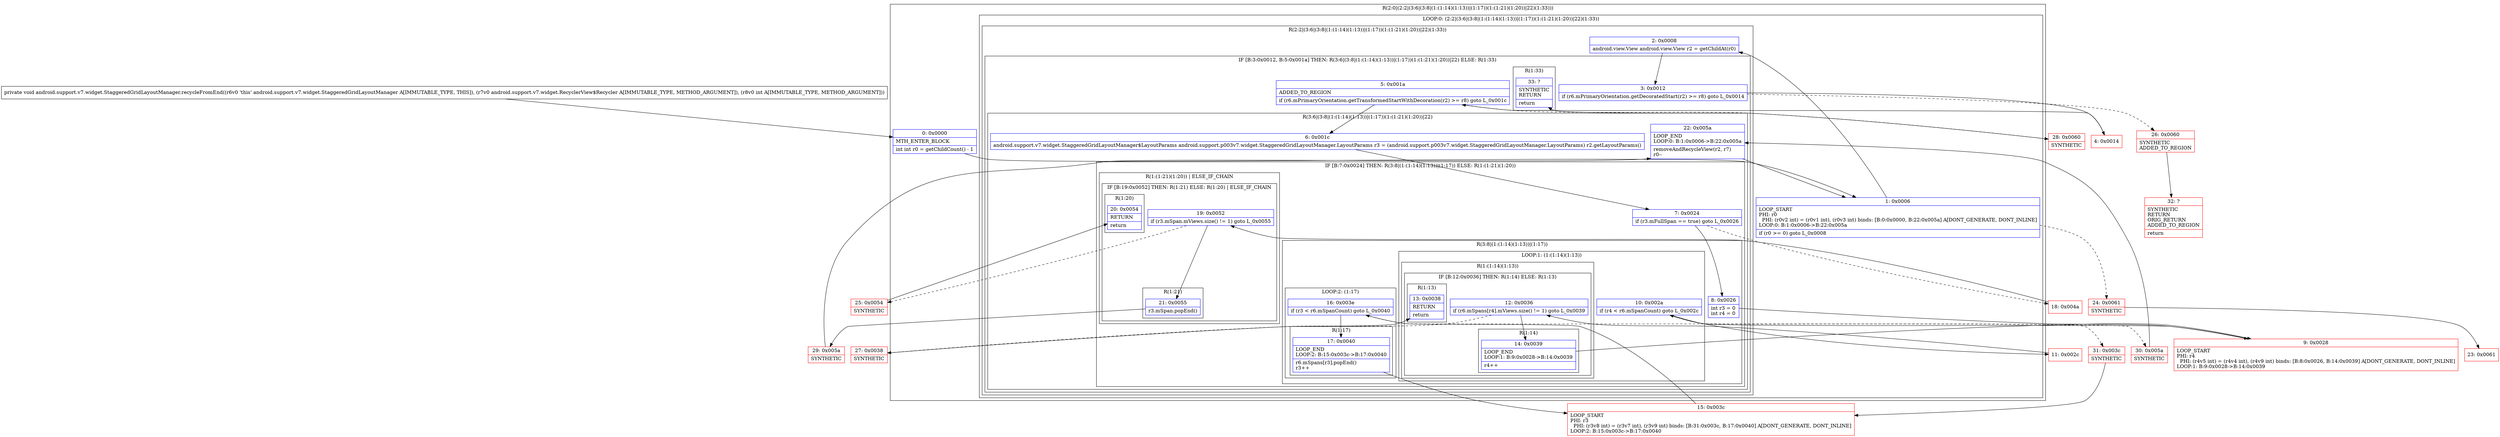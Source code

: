 digraph "CFG forandroid.support.v7.widget.StaggeredGridLayoutManager.recycleFromEnd(Landroid\/support\/v7\/widget\/RecyclerView$Recycler;I)V" {
subgraph cluster_Region_1983053673 {
label = "R(2:0|(2:2|(3:6|(3:8|(1:(1:14)(1:13))|(1:17))(1:(1:21)(1:20))|22)(1:33)))";
node [shape=record,color=blue];
Node_0 [shape=record,label="{0\:\ 0x0000|MTH_ENTER_BLOCK\l|int int r0 = getChildCount() \- 1\l}"];
subgraph cluster_LoopRegion_801310717 {
label = "LOOP:0: (2:2|(3:6|(3:8|(1:(1:14)(1:13))|(1:17))(1:(1:21)(1:20))|22)(1:33))";
node [shape=record,color=blue];
Node_1 [shape=record,label="{1\:\ 0x0006|LOOP_START\lPHI: r0 \l  PHI: (r0v2 int) = (r0v1 int), (r0v3 int) binds: [B:0:0x0000, B:22:0x005a] A[DONT_GENERATE, DONT_INLINE]\lLOOP:0: B:1:0x0006\-\>B:22:0x005a\l|if (r0 \>= 0) goto L_0x0008\l}"];
subgraph cluster_Region_1004295362 {
label = "R(2:2|(3:6|(3:8|(1:(1:14)(1:13))|(1:17))(1:(1:21)(1:20))|22)(1:33))";
node [shape=record,color=blue];
Node_2 [shape=record,label="{2\:\ 0x0008|android.view.View android.view.View r2 = getChildAt(r0)\l}"];
subgraph cluster_IfRegion_1517567335 {
label = "IF [B:3:0x0012, B:5:0x001a] THEN: R(3:6|(3:8|(1:(1:14)(1:13))|(1:17))(1:(1:21)(1:20))|22) ELSE: R(1:33)";
node [shape=record,color=blue];
Node_3 [shape=record,label="{3\:\ 0x0012|if (r6.mPrimaryOrientation.getDecoratedStart(r2) \>= r8) goto L_0x0014\l}"];
Node_5 [shape=record,label="{5\:\ 0x001a|ADDED_TO_REGION\l|if (r6.mPrimaryOrientation.getTransformedStartWithDecoration(r2) \>= r8) goto L_0x001c\l}"];
subgraph cluster_Region_1457287941 {
label = "R(3:6|(3:8|(1:(1:14)(1:13))|(1:17))(1:(1:21)(1:20))|22)";
node [shape=record,color=blue];
Node_6 [shape=record,label="{6\:\ 0x001c|android.support.v7.widget.StaggeredGridLayoutManager$LayoutParams android.support.p003v7.widget.StaggeredGridLayoutManager.LayoutParams r3 = (android.support.p003v7.widget.StaggeredGridLayoutManager.LayoutParams) r2.getLayoutParams()\l}"];
subgraph cluster_IfRegion_1862613367 {
label = "IF [B:7:0x0024] THEN: R(3:8|(1:(1:14)(1:13))|(1:17)) ELSE: R(1:(1:21)(1:20))";
node [shape=record,color=blue];
Node_7 [shape=record,label="{7\:\ 0x0024|if (r3.mFullSpan == true) goto L_0x0026\l}"];
subgraph cluster_Region_2055837765 {
label = "R(3:8|(1:(1:14)(1:13))|(1:17))";
node [shape=record,color=blue];
Node_8 [shape=record,label="{8\:\ 0x0026|int r3 = 0\lint r4 = 0\l}"];
subgraph cluster_LoopRegion_1244920679 {
label = "LOOP:1: (1:(1:14)(1:13))";
node [shape=record,color=blue];
Node_10 [shape=record,label="{10\:\ 0x002a|if (r4 \< r6.mSpanCount) goto L_0x002c\l}"];
subgraph cluster_Region_1641412153 {
label = "R(1:(1:14)(1:13))";
node [shape=record,color=blue];
subgraph cluster_IfRegion_2026335243 {
label = "IF [B:12:0x0036] THEN: R(1:14) ELSE: R(1:13)";
node [shape=record,color=blue];
Node_12 [shape=record,label="{12\:\ 0x0036|if (r6.mSpans[r4].mViews.size() != 1) goto L_0x0039\l}"];
subgraph cluster_Region_2085494555 {
label = "R(1:14)";
node [shape=record,color=blue];
Node_14 [shape=record,label="{14\:\ 0x0039|LOOP_END\lLOOP:1: B:9:0x0028\-\>B:14:0x0039\l|r4++\l}"];
}
subgraph cluster_Region_2051987036 {
label = "R(1:13)";
node [shape=record,color=blue];
Node_13 [shape=record,label="{13\:\ 0x0038|RETURN\l|return\l}"];
}
}
}
}
subgraph cluster_LoopRegion_1015142626 {
label = "LOOP:2: (1:17)";
node [shape=record,color=blue];
Node_16 [shape=record,label="{16\:\ 0x003e|if (r3 \< r6.mSpanCount) goto L_0x0040\l}"];
subgraph cluster_Region_358228712 {
label = "R(1:17)";
node [shape=record,color=blue];
Node_17 [shape=record,label="{17\:\ 0x0040|LOOP_END\lLOOP:2: B:15:0x003c\-\>B:17:0x0040\l|r6.mSpans[r3].popEnd()\lr3++\l}"];
}
}
}
subgraph cluster_Region_185392986 {
label = "R(1:(1:21)(1:20)) | ELSE_IF_CHAIN\l";
node [shape=record,color=blue];
subgraph cluster_IfRegion_1481521029 {
label = "IF [B:19:0x0052] THEN: R(1:21) ELSE: R(1:20) | ELSE_IF_CHAIN\l";
node [shape=record,color=blue];
Node_19 [shape=record,label="{19\:\ 0x0052|if (r3.mSpan.mViews.size() != 1) goto L_0x0055\l}"];
subgraph cluster_Region_23921162 {
label = "R(1:21)";
node [shape=record,color=blue];
Node_21 [shape=record,label="{21\:\ 0x0055|r3.mSpan.popEnd()\l}"];
}
subgraph cluster_Region_864522227 {
label = "R(1:20)";
node [shape=record,color=blue];
Node_20 [shape=record,label="{20\:\ 0x0054|RETURN\l|return\l}"];
}
}
}
}
Node_22 [shape=record,label="{22\:\ 0x005a|LOOP_END\lLOOP:0: B:1:0x0006\-\>B:22:0x005a\l|removeAndRecycleView(r2, r7)\lr0\-\-\l}"];
}
subgraph cluster_Region_2108539780 {
label = "R(1:33)";
node [shape=record,color=blue];
Node_33 [shape=record,label="{33\:\ ?|SYNTHETIC\lRETURN\l|return\l}"];
}
}
}
}
}
Node_4 [shape=record,color=red,label="{4\:\ 0x0014}"];
Node_9 [shape=record,color=red,label="{9\:\ 0x0028|LOOP_START\lPHI: r4 \l  PHI: (r4v5 int) = (r4v4 int), (r4v9 int) binds: [B:8:0x0026, B:14:0x0039] A[DONT_GENERATE, DONT_INLINE]\lLOOP:1: B:9:0x0028\-\>B:14:0x0039\l}"];
Node_11 [shape=record,color=red,label="{11\:\ 0x002c}"];
Node_15 [shape=record,color=red,label="{15\:\ 0x003c|LOOP_START\lPHI: r3 \l  PHI: (r3v8 int) = (r3v7 int), (r3v9 int) binds: [B:31:0x003c, B:17:0x0040] A[DONT_GENERATE, DONT_INLINE]\lLOOP:2: B:15:0x003c\-\>B:17:0x0040\l}"];
Node_18 [shape=record,color=red,label="{18\:\ 0x004a}"];
Node_23 [shape=record,color=red,label="{23\:\ 0x0061}"];
Node_24 [shape=record,color=red,label="{24\:\ 0x0061|SYNTHETIC\l}"];
Node_25 [shape=record,color=red,label="{25\:\ 0x0054|SYNTHETIC\l}"];
Node_26 [shape=record,color=red,label="{26\:\ 0x0060|SYNTHETIC\lADDED_TO_REGION\l}"];
Node_27 [shape=record,color=red,label="{27\:\ 0x0038|SYNTHETIC\l}"];
Node_28 [shape=record,color=red,label="{28\:\ 0x0060|SYNTHETIC\l}"];
Node_29 [shape=record,color=red,label="{29\:\ 0x005a|SYNTHETIC\l}"];
Node_30 [shape=record,color=red,label="{30\:\ 0x005a|SYNTHETIC\l}"];
Node_31 [shape=record,color=red,label="{31\:\ 0x003c|SYNTHETIC\l}"];
Node_32 [shape=record,color=red,label="{32\:\ ?|SYNTHETIC\lRETURN\lORIG_RETURN\lADDED_TO_REGION\l|return\l}"];
MethodNode[shape=record,label="{private void android.support.v7.widget.StaggeredGridLayoutManager.recycleFromEnd((r6v0 'this' android.support.v7.widget.StaggeredGridLayoutManager A[IMMUTABLE_TYPE, THIS]), (r7v0 android.support.v7.widget.RecyclerView$Recycler A[IMMUTABLE_TYPE, METHOD_ARGUMENT]), (r8v0 int A[IMMUTABLE_TYPE, METHOD_ARGUMENT])) }"];
MethodNode -> Node_0;
Node_0 -> Node_1;
Node_1 -> Node_2;
Node_1 -> Node_24[style=dashed];
Node_2 -> Node_3;
Node_3 -> Node_4;
Node_3 -> Node_26[style=dashed];
Node_5 -> Node_6;
Node_5 -> Node_28[style=dashed];
Node_6 -> Node_7;
Node_7 -> Node_8;
Node_7 -> Node_18[style=dashed];
Node_8 -> Node_9;
Node_10 -> Node_11;
Node_10 -> Node_31[style=dashed];
Node_12 -> Node_14;
Node_12 -> Node_27[style=dashed];
Node_14 -> Node_9;
Node_16 -> Node_17;
Node_16 -> Node_30[style=dashed];
Node_17 -> Node_15;
Node_19 -> Node_21;
Node_19 -> Node_25[style=dashed];
Node_21 -> Node_29;
Node_22 -> Node_1;
Node_4 -> Node_5;
Node_9 -> Node_10;
Node_11 -> Node_12;
Node_15 -> Node_16;
Node_18 -> Node_19;
Node_24 -> Node_23;
Node_25 -> Node_20;
Node_26 -> Node_32;
Node_27 -> Node_13;
Node_28 -> Node_33;
Node_29 -> Node_22;
Node_30 -> Node_22;
Node_31 -> Node_15;
}

